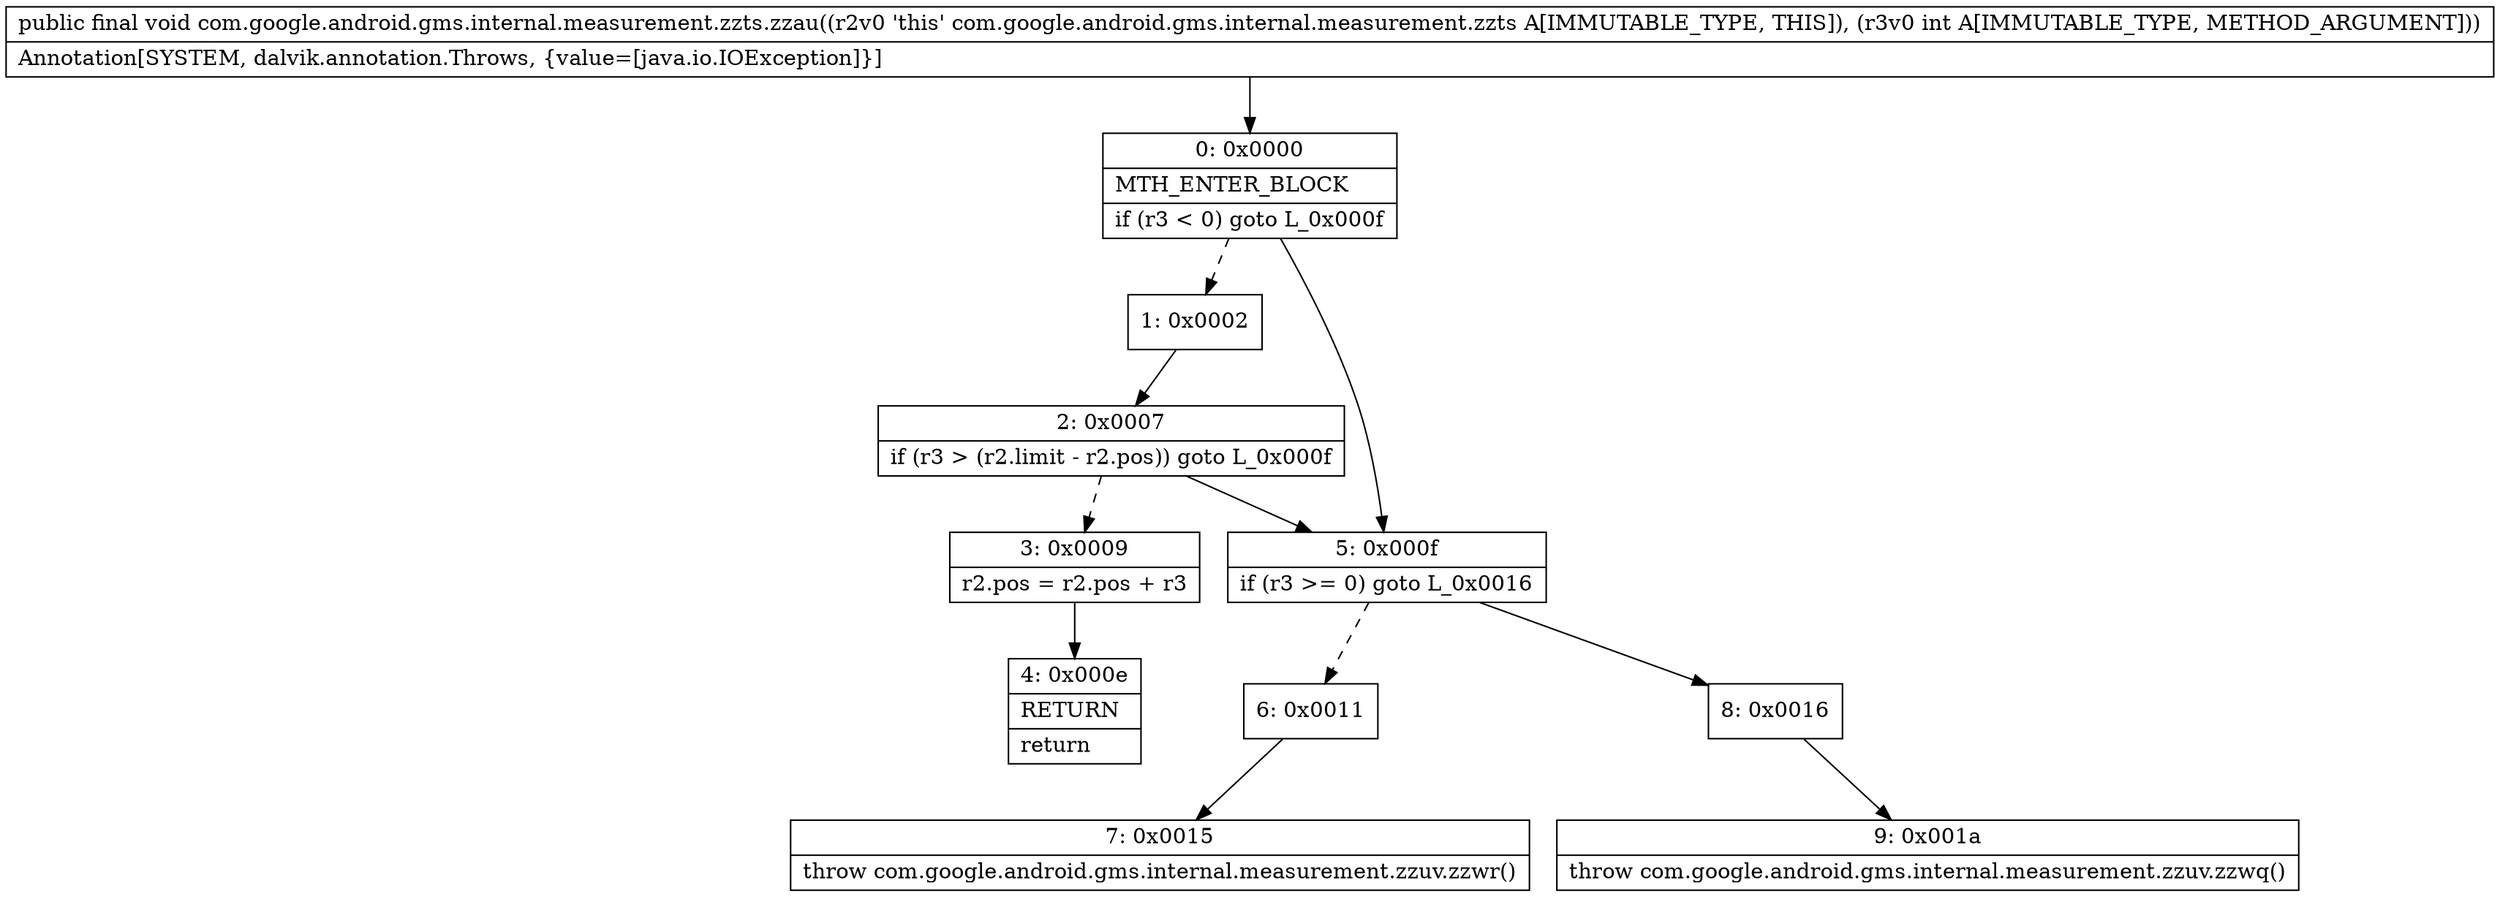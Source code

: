 digraph "CFG forcom.google.android.gms.internal.measurement.zzts.zzau(I)V" {
Node_0 [shape=record,label="{0\:\ 0x0000|MTH_ENTER_BLOCK\l|if (r3 \< 0) goto L_0x000f\l}"];
Node_1 [shape=record,label="{1\:\ 0x0002}"];
Node_2 [shape=record,label="{2\:\ 0x0007|if (r3 \> (r2.limit \- r2.pos)) goto L_0x000f\l}"];
Node_3 [shape=record,label="{3\:\ 0x0009|r2.pos = r2.pos + r3\l}"];
Node_4 [shape=record,label="{4\:\ 0x000e|RETURN\l|return\l}"];
Node_5 [shape=record,label="{5\:\ 0x000f|if (r3 \>= 0) goto L_0x0016\l}"];
Node_6 [shape=record,label="{6\:\ 0x0011}"];
Node_7 [shape=record,label="{7\:\ 0x0015|throw com.google.android.gms.internal.measurement.zzuv.zzwr()\l}"];
Node_8 [shape=record,label="{8\:\ 0x0016}"];
Node_9 [shape=record,label="{9\:\ 0x001a|throw com.google.android.gms.internal.measurement.zzuv.zzwq()\l}"];
MethodNode[shape=record,label="{public final void com.google.android.gms.internal.measurement.zzts.zzau((r2v0 'this' com.google.android.gms.internal.measurement.zzts A[IMMUTABLE_TYPE, THIS]), (r3v0 int A[IMMUTABLE_TYPE, METHOD_ARGUMENT]))  | Annotation[SYSTEM, dalvik.annotation.Throws, \{value=[java.io.IOException]\}]\l}"];
MethodNode -> Node_0;
Node_0 -> Node_1[style=dashed];
Node_0 -> Node_5;
Node_1 -> Node_2;
Node_2 -> Node_3[style=dashed];
Node_2 -> Node_5;
Node_3 -> Node_4;
Node_5 -> Node_6[style=dashed];
Node_5 -> Node_8;
Node_6 -> Node_7;
Node_8 -> Node_9;
}


